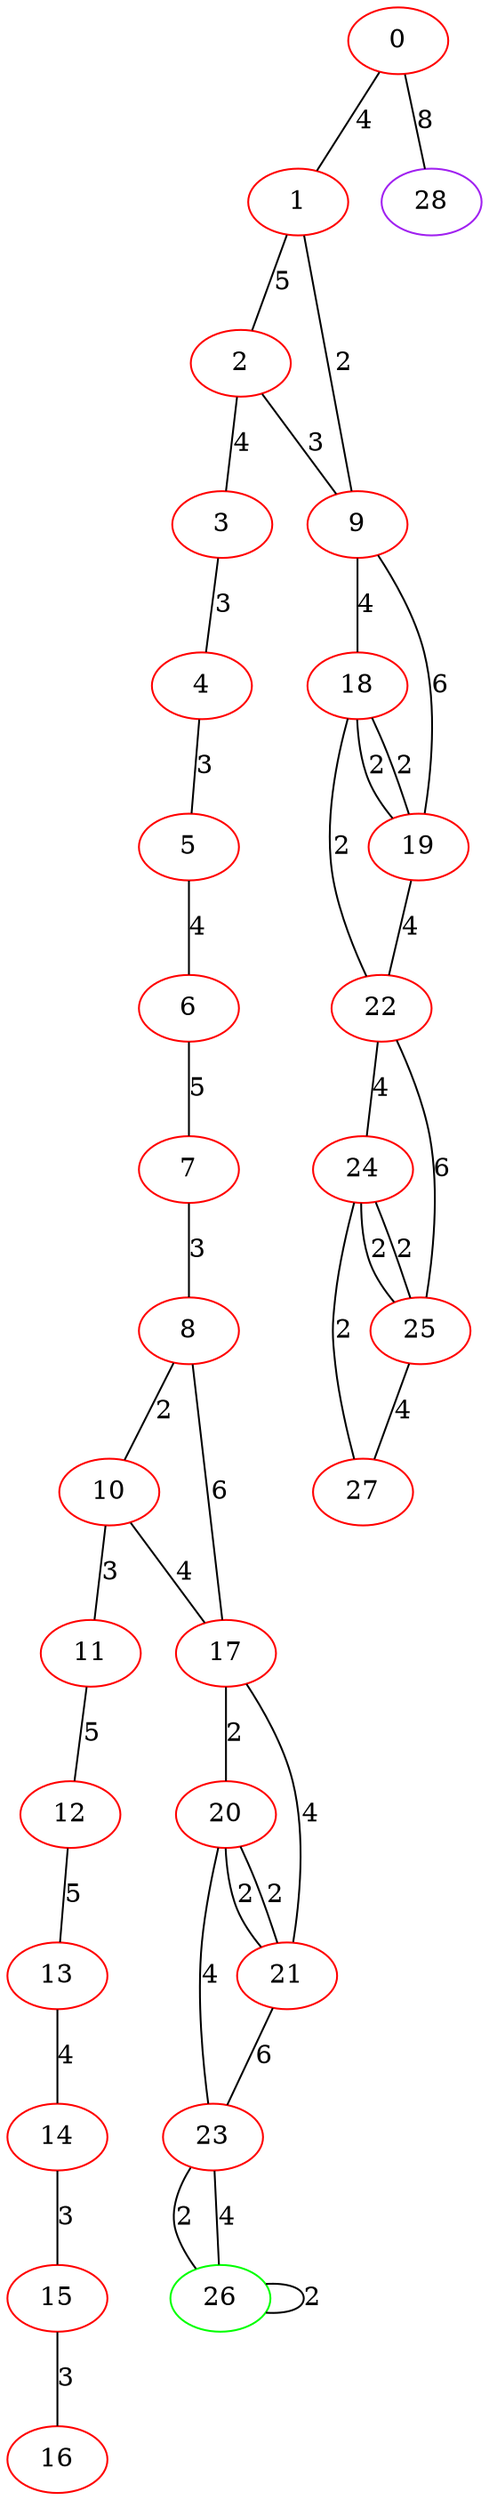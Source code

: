 graph "" {
0 [color=red, weight=1];
1 [color=red, weight=1];
2 [color=red, weight=1];
3 [color=red, weight=1];
4 [color=red, weight=1];
5 [color=red, weight=1];
6 [color=red, weight=1];
7 [color=red, weight=1];
8 [color=red, weight=1];
9 [color=red, weight=1];
10 [color=red, weight=1];
11 [color=red, weight=1];
12 [color=red, weight=1];
13 [color=red, weight=1];
14 [color=red, weight=1];
15 [color=red, weight=1];
16 [color=red, weight=1];
17 [color=red, weight=1];
18 [color=red, weight=1];
19 [color=red, weight=1];
20 [color=red, weight=1];
21 [color=red, weight=1];
22 [color=red, weight=1];
23 [color=red, weight=1];
24 [color=red, weight=1];
25 [color=red, weight=1];
26 [color=green, weight=2];
27 [color=red, weight=1];
28 [color=purple, weight=4];
0 -- 1  [key=0, label=4];
0 -- 28  [key=0, label=8];
1 -- 9  [key=0, label=2];
1 -- 2  [key=0, label=5];
2 -- 3  [key=0, label=4];
2 -- 9  [key=0, label=3];
3 -- 4  [key=0, label=3];
4 -- 5  [key=0, label=3];
5 -- 6  [key=0, label=4];
6 -- 7  [key=0, label=5];
7 -- 8  [key=0, label=3];
8 -- 17  [key=0, label=6];
8 -- 10  [key=0, label=2];
9 -- 19  [key=0, label=6];
9 -- 18  [key=0, label=4];
10 -- 17  [key=0, label=4];
10 -- 11  [key=0, label=3];
11 -- 12  [key=0, label=5];
12 -- 13  [key=0, label=5];
13 -- 14  [key=0, label=4];
14 -- 15  [key=0, label=3];
15 -- 16  [key=0, label=3];
17 -- 20  [key=0, label=2];
17 -- 21  [key=0, label=4];
18 -- 19  [key=0, label=2];
18 -- 19  [key=1, label=2];
18 -- 22  [key=0, label=2];
19 -- 22  [key=0, label=4];
20 -- 21  [key=0, label=2];
20 -- 21  [key=1, label=2];
20 -- 23  [key=0, label=4];
21 -- 23  [key=0, label=6];
22 -- 24  [key=0, label=4];
22 -- 25  [key=0, label=6];
23 -- 26  [key=0, label=2];
23 -- 26  [key=1, label=4];
24 -- 25  [key=0, label=2];
24 -- 25  [key=1, label=2];
24 -- 27  [key=0, label=2];
25 -- 27  [key=0, label=4];
26 -- 26  [key=0, label=2];
}
